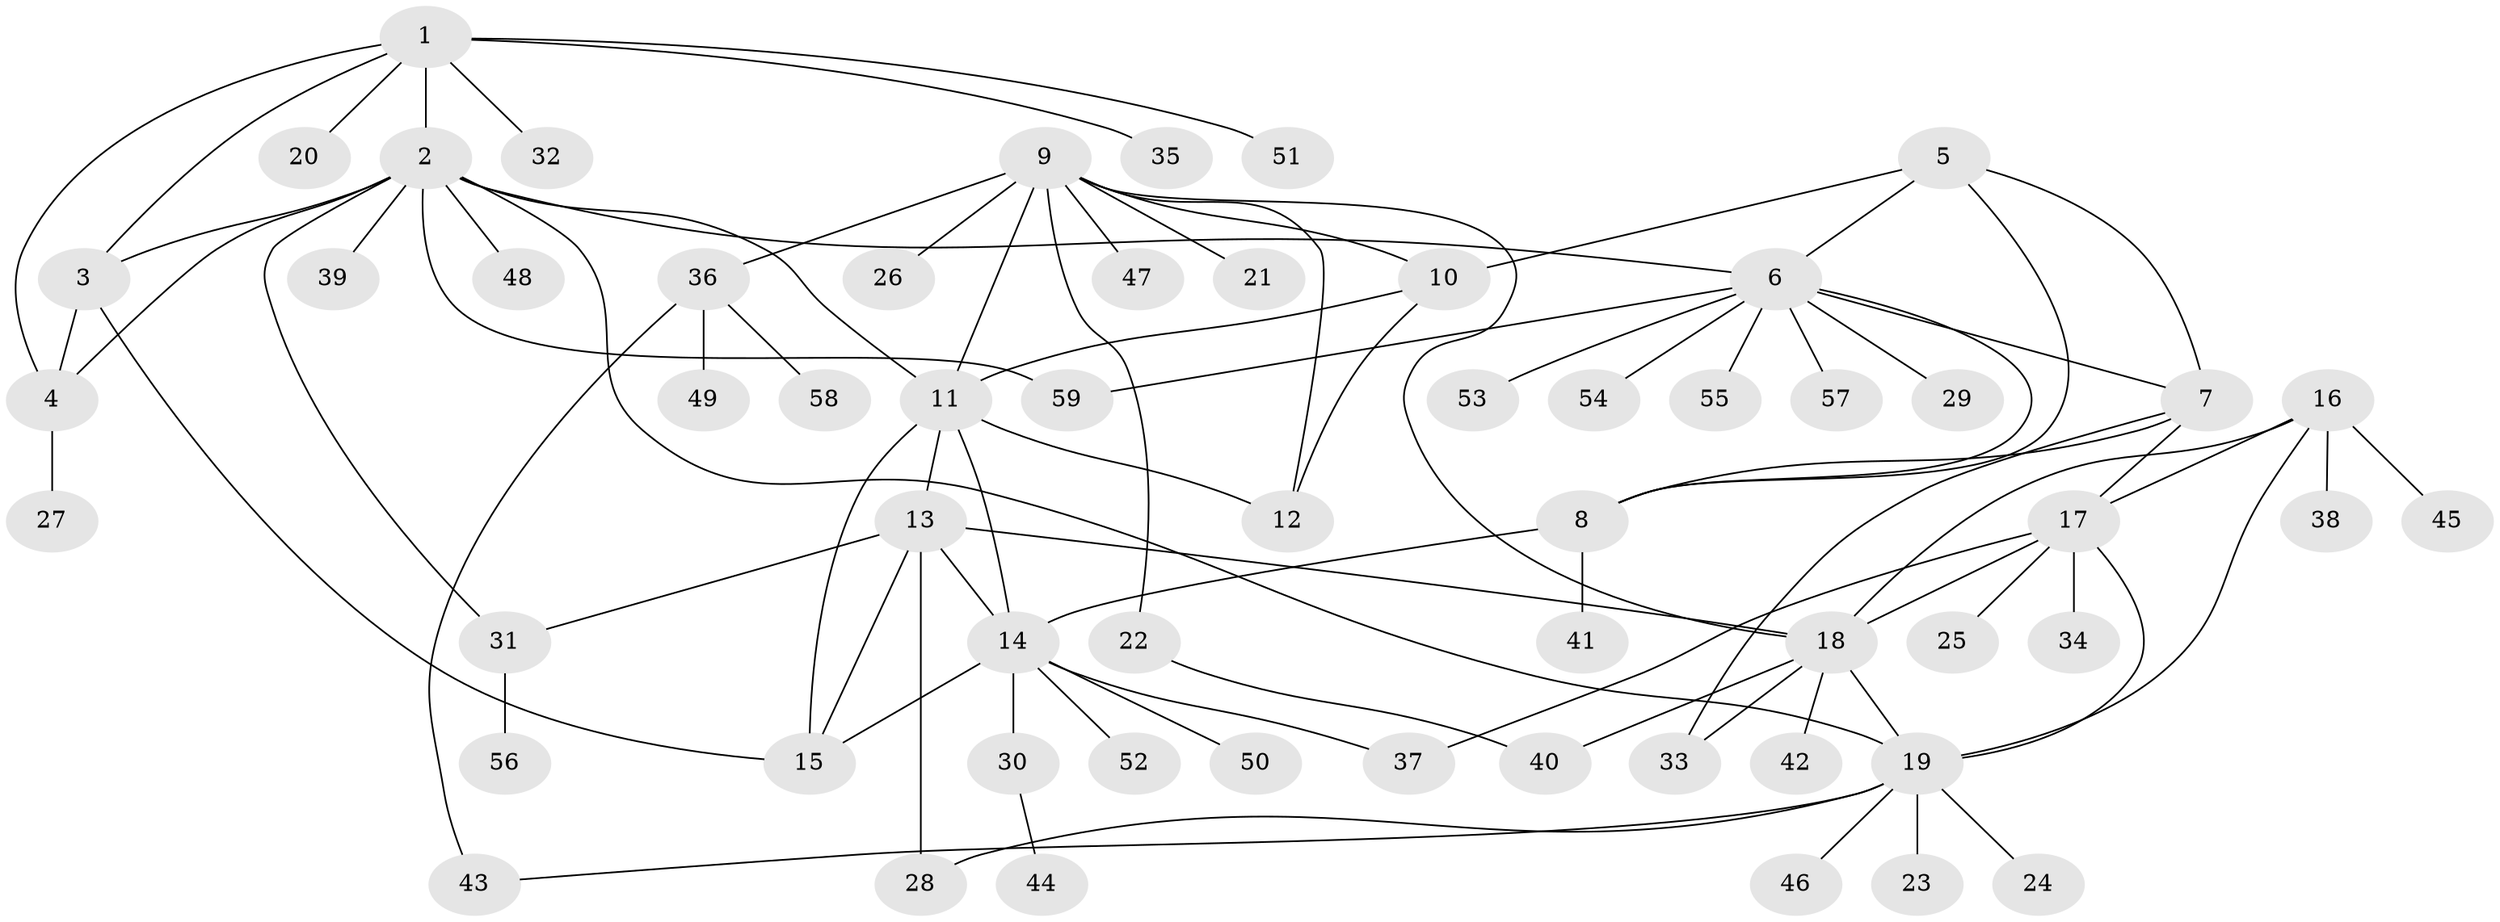 // original degree distribution, {8: 0.023809523809523808, 11: 0.023809523809523808, 4: 0.09523809523809523, 5: 0.03571428571428571, 10: 0.023809523809523808, 7: 0.011904761904761904, 6: 0.023809523809523808, 9: 0.023809523809523808, 1: 0.5476190476190477, 3: 0.023809523809523808, 2: 0.16666666666666666}
// Generated by graph-tools (version 1.1) at 2025/52/03/04/25 22:52:42]
// undirected, 59 vertices, 86 edges
graph export_dot {
  node [color=gray90,style=filled];
  1;
  2;
  3;
  4;
  5;
  6;
  7;
  8;
  9;
  10;
  11;
  12;
  13;
  14;
  15;
  16;
  17;
  18;
  19;
  20;
  21;
  22;
  23;
  24;
  25;
  26;
  27;
  28;
  29;
  30;
  31;
  32;
  33;
  34;
  35;
  36;
  37;
  38;
  39;
  40;
  41;
  42;
  43;
  44;
  45;
  46;
  47;
  48;
  49;
  50;
  51;
  52;
  53;
  54;
  55;
  56;
  57;
  58;
  59;
  1 -- 2 [weight=1.0];
  1 -- 3 [weight=1.0];
  1 -- 4 [weight=1.0];
  1 -- 20 [weight=1.0];
  1 -- 32 [weight=1.0];
  1 -- 35 [weight=1.0];
  1 -- 51 [weight=1.0];
  2 -- 3 [weight=1.0];
  2 -- 4 [weight=1.0];
  2 -- 6 [weight=1.0];
  2 -- 11 [weight=1.0];
  2 -- 19 [weight=1.0];
  2 -- 31 [weight=1.0];
  2 -- 39 [weight=1.0];
  2 -- 48 [weight=1.0];
  2 -- 59 [weight=1.0];
  3 -- 4 [weight=1.0];
  3 -- 15 [weight=1.0];
  4 -- 27 [weight=1.0];
  5 -- 6 [weight=1.0];
  5 -- 7 [weight=1.0];
  5 -- 8 [weight=1.0];
  5 -- 10 [weight=1.0];
  6 -- 7 [weight=1.0];
  6 -- 8 [weight=1.0];
  6 -- 29 [weight=1.0];
  6 -- 53 [weight=1.0];
  6 -- 54 [weight=1.0];
  6 -- 55 [weight=1.0];
  6 -- 57 [weight=1.0];
  6 -- 59 [weight=1.0];
  7 -- 8 [weight=1.0];
  7 -- 17 [weight=1.0];
  7 -- 33 [weight=1.0];
  8 -- 14 [weight=1.0];
  8 -- 41 [weight=1.0];
  9 -- 10 [weight=1.0];
  9 -- 11 [weight=1.0];
  9 -- 12 [weight=1.0];
  9 -- 18 [weight=1.0];
  9 -- 21 [weight=1.0];
  9 -- 22 [weight=1.0];
  9 -- 26 [weight=1.0];
  9 -- 36 [weight=1.0];
  9 -- 47 [weight=1.0];
  10 -- 11 [weight=1.0];
  10 -- 12 [weight=1.0];
  11 -- 12 [weight=4.0];
  11 -- 13 [weight=1.0];
  11 -- 14 [weight=1.0];
  11 -- 15 [weight=1.0];
  13 -- 14 [weight=1.0];
  13 -- 15 [weight=1.0];
  13 -- 18 [weight=1.0];
  13 -- 28 [weight=1.0];
  13 -- 31 [weight=1.0];
  14 -- 15 [weight=1.0];
  14 -- 30 [weight=1.0];
  14 -- 37 [weight=1.0];
  14 -- 50 [weight=1.0];
  14 -- 52 [weight=1.0];
  16 -- 17 [weight=1.0];
  16 -- 18 [weight=1.0];
  16 -- 19 [weight=1.0];
  16 -- 38 [weight=1.0];
  16 -- 45 [weight=1.0];
  17 -- 18 [weight=1.0];
  17 -- 19 [weight=1.0];
  17 -- 25 [weight=1.0];
  17 -- 34 [weight=1.0];
  17 -- 37 [weight=1.0];
  18 -- 19 [weight=1.0];
  18 -- 33 [weight=1.0];
  18 -- 40 [weight=1.0];
  18 -- 42 [weight=1.0];
  19 -- 23 [weight=1.0];
  19 -- 24 [weight=1.0];
  19 -- 28 [weight=1.0];
  19 -- 43 [weight=1.0];
  19 -- 46 [weight=1.0];
  22 -- 40 [weight=1.0];
  30 -- 44 [weight=1.0];
  31 -- 56 [weight=1.0];
  36 -- 43 [weight=1.0];
  36 -- 49 [weight=1.0];
  36 -- 58 [weight=1.0];
}
